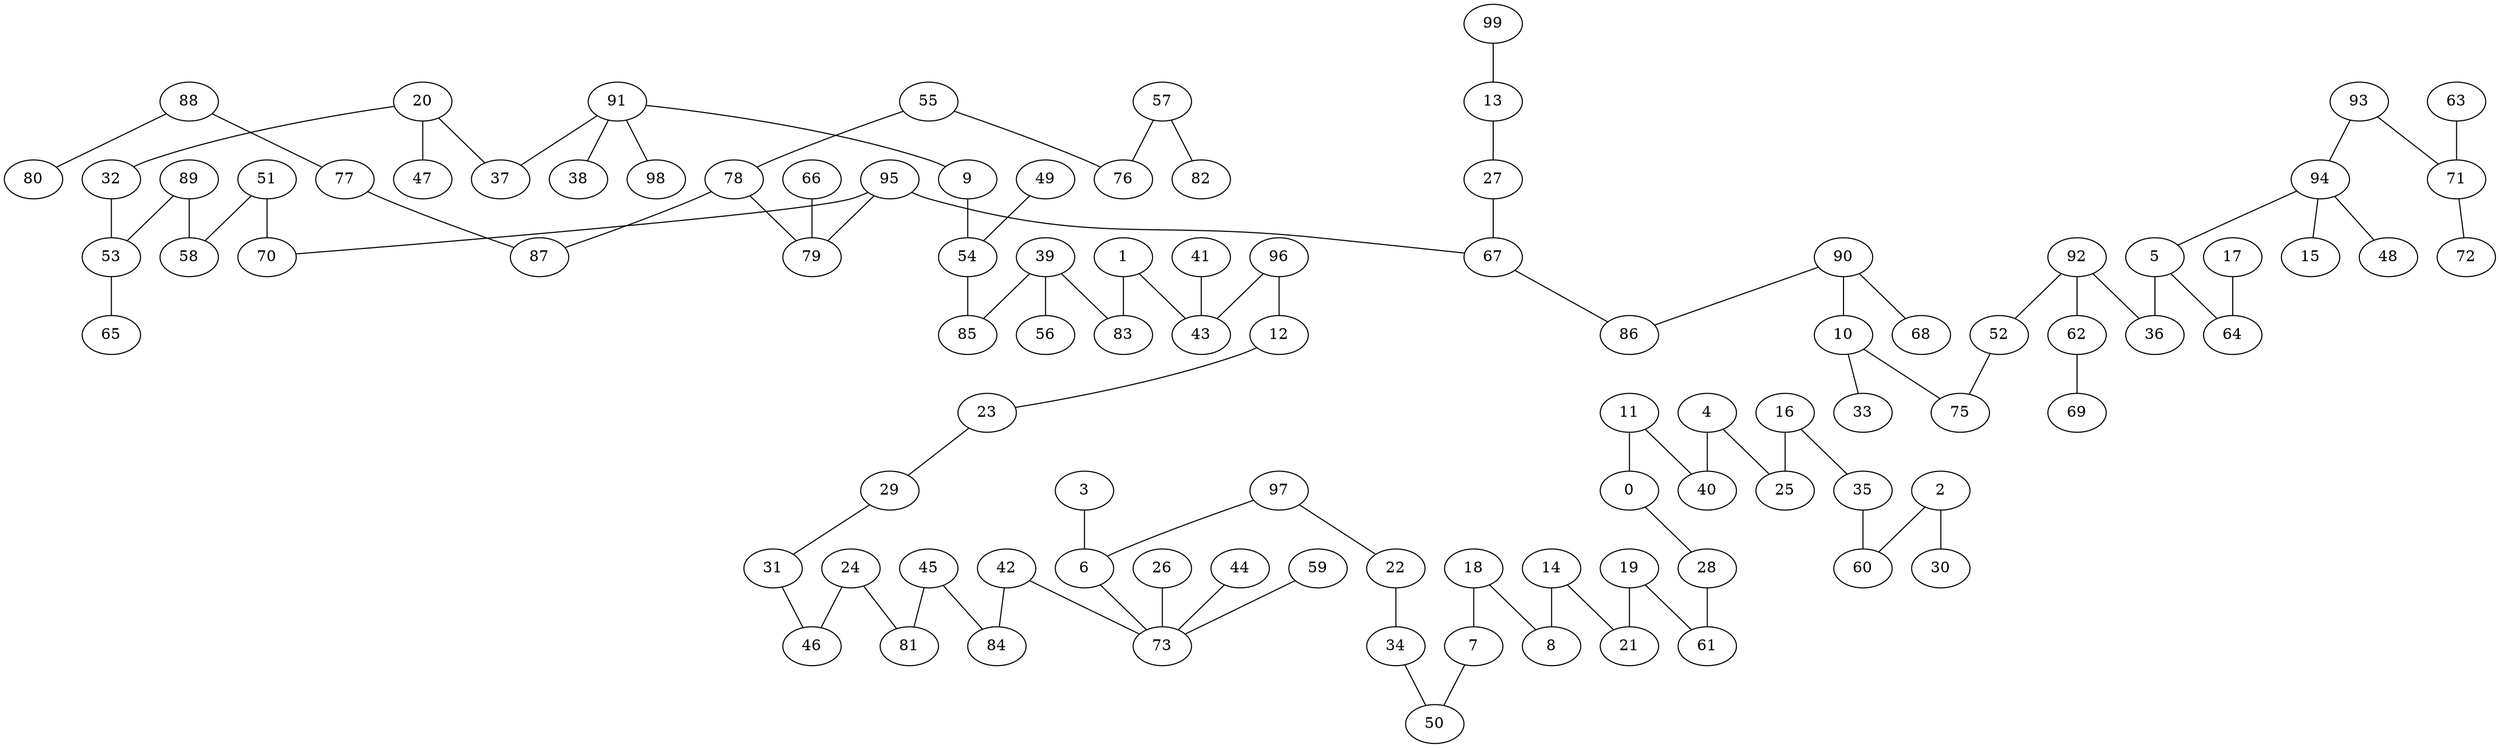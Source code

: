 graph G{
88--77;
88--80;
89--53;
89--58;
90--86;
90--10;
90--68;
91--9;
91--37;
91--38;
91--98;
92--52;
92--36;
92--62;
93--94;
93--71;
94--5;
94--15;
94--48;
95--70;
95--67;
95--79;
96--12;
96--43;
97--22;
97--6;
10--33;
10--75;
11--40;
11--0;
99--13;
12--23;
13--27;
14--21;
14--8;
16--35;
16--25;
17--64;
18--8;
18--7;
19--61;
19--21;
0--28;
1--43;
1--83;
2--30;
2--60;
3--6;
4--25;
4--40;
5--36;
5--64;
6--73;
7--50;
9--54;
20--37;
20--47;
20--32;
22--34;
23--29;
24--81;
24--46;
26--73;
27--67;
28--61;
29--31;
31--46;
32--53;
34--50;
35--60;
39--83;
39--56;
39--85;
41--43;
42--73;
42--84;
44--73;
45--84;
45--81;
49--54;
51--58;
51--70;
52--75;
53--65;
54--85;
55--78;
55--76;
57--76;
57--82;
59--73;
62--69;
63--71;
66--79;
67--86;
71--72;
77--87;
78--79;
78--87;
}